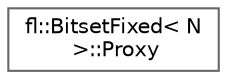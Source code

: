 digraph "Graphical Class Hierarchy"
{
 // INTERACTIVE_SVG=YES
 // LATEX_PDF_SIZE
  bgcolor="transparent";
  edge [fontname=Helvetica,fontsize=10,labelfontname=Helvetica,labelfontsize=10];
  node [fontname=Helvetica,fontsize=10,shape=box,height=0.2,width=0.4];
  rankdir="LR";
  Node0 [id="Node000000",label="fl::BitsetFixed\< N\l \>::Proxy",height=0.2,width=0.4,color="grey40", fillcolor="white", style="filled",URL="$da/d6b/structfl_1_1_bitset_fixed_1_1_proxy.html",tooltip=" "];
}
